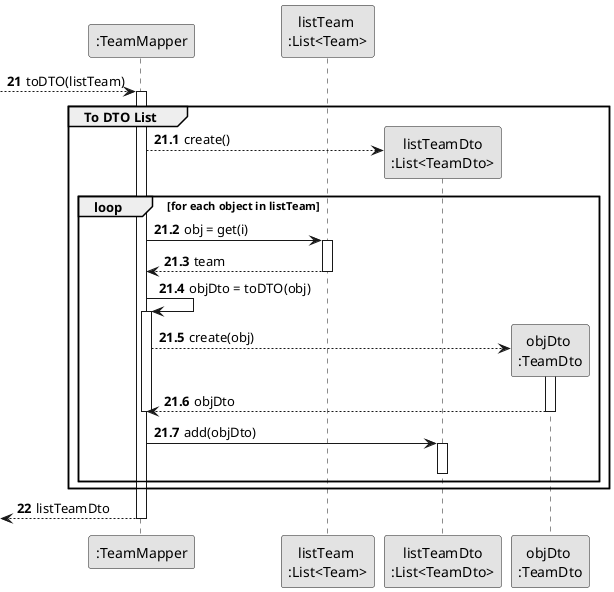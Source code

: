 @startuml
'https://plantuml.com/sequence-diagram
skinparam monochrome true
skinparam packageStyle rectangle
skinparam shadowing false

participant ":TeamMapper" as TEAMMP
participant "listTeam \n:List<Team>" as TEAMLIST
participant "listTeamDto\n:List<TeamDto>" as LSTEAMDTO
participant "objDto \n:TeamDto" as DTOTEAM

autonumber 21

--> TEAMMP : toDTO(listTeam)

autonumber 21.1

activate TEAMMP

group To DTO List

TEAMMP --> LSTEAMDTO** : create()

loop for each object in listTeam

TEAMMP -> TEAMLIST : obj = get(i)

activate TEAMLIST

TEAMLIST --> TEAMMP : team

deactivate TEAMLIST

TEAMMP -> TEAMMP : objDto = toDTO(obj)

activate TEAMMP

TEAMMP --> DTOTEAM** : create(obj)

activate DTOTEAM

DTOTEAM --> TEAMMP : objDto

deactivate DTOTEAM

deactivate TEAMMP

TEAMMP -> LSTEAMDTO : add(objDto)

activate LSTEAMDTO


deactivate LSTEAMDTO

end

end

autonumber 22

<--TEAMMP : listTeamDto

deactivate TEAMMP
@enduml